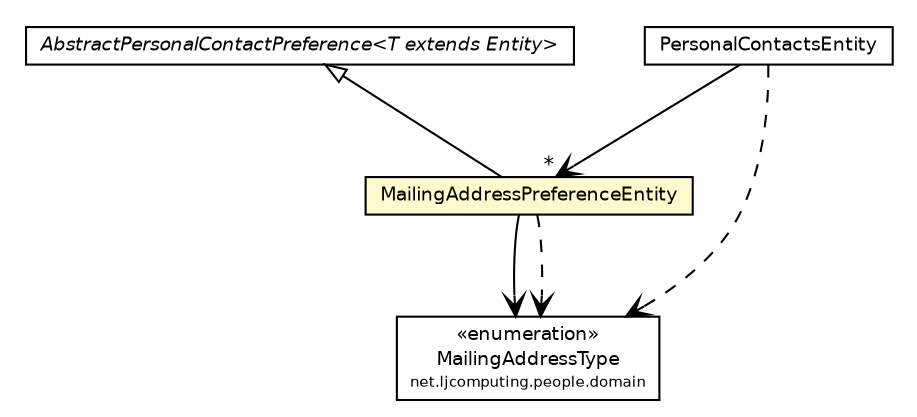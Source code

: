 #!/usr/local/bin/dot
#
# Class diagram 
# Generated by UMLGraph version R5_6 (http://www.umlgraph.org/)
#

digraph G {
	edge [fontname="Helvetica",fontsize=10,labelfontname="Helvetica",labelfontsize=10];
	node [fontname="Helvetica",fontsize=10,shape=plaintext];
	nodesep=0.25;
	ranksep=0.5;
	// net.ljcomputing.people.entity.AbstractPersonalContactPreference<T extends net.ljcomputing.core.entity.Entity>
	c921 [label=<<table title="net.ljcomputing.people.entity.AbstractPersonalContactPreference" border="0" cellborder="1" cellspacing="0" cellpadding="2" port="p" href="./AbstractPersonalContactPreference.html">
		<tr><td><table border="0" cellspacing="0" cellpadding="1">
<tr><td align="center" balign="center"><font face="Helvetica-Oblique"> AbstractPersonalContactPreference&lt;T extends Entity&gt; </font></td></tr>
		</table></td></tr>
		</table>>, URL="./AbstractPersonalContactPreference.html", fontname="Helvetica", fontcolor="black", fontsize=9.0];
	// net.ljcomputing.people.entity.PersonalContactsEntity
	c922 [label=<<table title="net.ljcomputing.people.entity.PersonalContactsEntity" border="0" cellborder="1" cellspacing="0" cellpadding="2" port="p" href="./PersonalContactsEntity.html">
		<tr><td><table border="0" cellspacing="0" cellpadding="1">
<tr><td align="center" balign="center"> PersonalContactsEntity </td></tr>
		</table></td></tr>
		</table>>, URL="./PersonalContactsEntity.html", fontname="Helvetica", fontcolor="black", fontsize=9.0];
	// net.ljcomputing.people.entity.MailingAddressPreferenceEntity
	c929 [label=<<table title="net.ljcomputing.people.entity.MailingAddressPreferenceEntity" border="0" cellborder="1" cellspacing="0" cellpadding="2" port="p" bgcolor="lemonChiffon" href="./MailingAddressPreferenceEntity.html">
		<tr><td><table border="0" cellspacing="0" cellpadding="1">
<tr><td align="center" balign="center"> MailingAddressPreferenceEntity </td></tr>
		</table></td></tr>
		</table>>, URL="./MailingAddressPreferenceEntity.html", fontname="Helvetica", fontcolor="black", fontsize=9.0];
	// net.ljcomputing.people.domain.MailingAddressType
	c934 [label=<<table title="net.ljcomputing.people.domain.MailingAddressType" border="0" cellborder="1" cellspacing="0" cellpadding="2" port="p" href="../domain/MailingAddressType.html">
		<tr><td><table border="0" cellspacing="0" cellpadding="1">
<tr><td align="center" balign="center"> &#171;enumeration&#187; </td></tr>
<tr><td align="center" balign="center"> MailingAddressType </td></tr>
<tr><td align="center" balign="center"><font point-size="7.0"> net.ljcomputing.people.domain </font></td></tr>
		</table></td></tr>
		</table>>, URL="../domain/MailingAddressType.html", fontname="Helvetica", fontcolor="black", fontsize=9.0];
	//net.ljcomputing.people.entity.MailingAddressPreferenceEntity extends net.ljcomputing.people.entity.AbstractPersonalContactPreference<net.ljcomputing.people.entity.MailingAddressEntity>
	c921:p -> c929:p [dir=back,arrowtail=empty];
	// net.ljcomputing.people.entity.PersonalContactsEntity NAVASSOC net.ljcomputing.people.entity.MailingAddressPreferenceEntity
	c922:p -> c929:p [taillabel="", label="", headlabel="*", fontname="Helvetica", fontcolor="black", fontsize=10.0, color="black", arrowhead=open];
	// net.ljcomputing.people.entity.MailingAddressPreferenceEntity NAVASSOC net.ljcomputing.people.domain.MailingAddressType
	c929:p -> c934:p [taillabel="", label="", headlabel="", fontname="Helvetica", fontcolor="black", fontsize=10.0, color="black", arrowhead=open];
	// net.ljcomputing.people.entity.PersonalContactsEntity DEPEND net.ljcomputing.people.domain.MailingAddressType
	c922:p -> c934:p [taillabel="", label="", headlabel="", fontname="Helvetica", fontcolor="black", fontsize=10.0, color="black", arrowhead=open, style=dashed];
	// net.ljcomputing.people.entity.MailingAddressPreferenceEntity DEPEND net.ljcomputing.people.domain.MailingAddressType
	c929:p -> c934:p [taillabel="", label="", headlabel="", fontname="Helvetica", fontcolor="black", fontsize=10.0, color="black", arrowhead=open, style=dashed];
}

